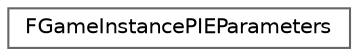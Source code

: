 digraph "Graphical Class Hierarchy"
{
 // INTERACTIVE_SVG=YES
 // LATEX_PDF_SIZE
  bgcolor="transparent";
  edge [fontname=Helvetica,fontsize=10,labelfontname=Helvetica,labelfontsize=10];
  node [fontname=Helvetica,fontsize=10,shape=box,height=0.2,width=0.4];
  rankdir="LR";
  Node0 [id="Node000000",label="FGameInstancePIEParameters",height=0.2,width=0.4,color="grey40", fillcolor="white", style="filled",URL="$d5/d50/structFGameInstancePIEParameters.html",tooltip=" "];
}
